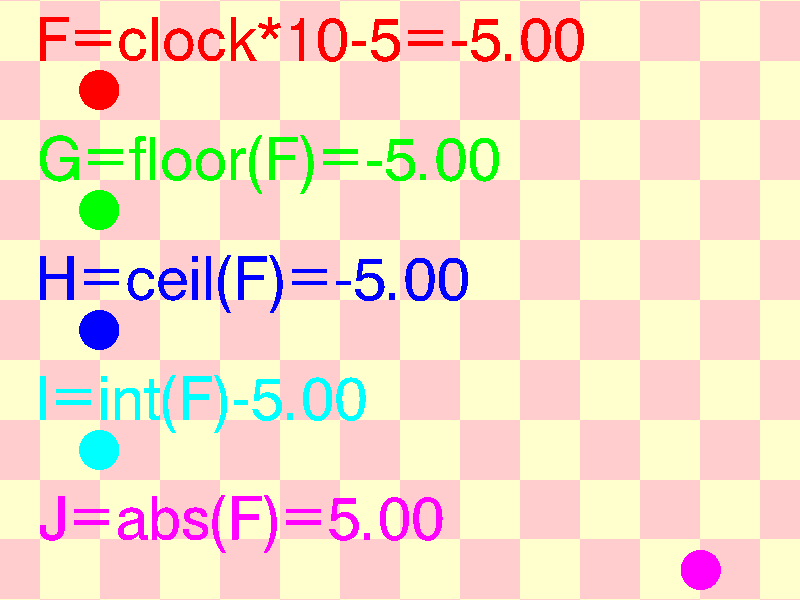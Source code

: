 // Persistence Of Vision raytracer version 3.5 sample file.
// Demonstrates various new float math functions.
// Animate this scene with clock values +ki0.0 to +kf1.0


global_settings { assumed_gamma 2.2 }

#declare F = clock*10-5;
#declare G = floor(F);
#declare H = ceil(F);
#declare I = int(F);
#declare J = abs(F);

#include "colors.inc"

#declare Rad=1/3;
#declare TFudge=<-6,0,0.2>;
#declare Font="cyrvetic.ttf"

camera {
   location  <0, 0, -120>
   direction <0, 0,  12>
   look_at   <0, 0,   0>
}

light_source { <5000, 10000, -20000> color White}
plane { z, Rad hollow on pigment {checker color rgb <1,.8,.8> color rgb <1,1,.8>}}

union{
 text{ttf Font concat("F=clock*10-5=",str(F,0,2)),0.1,0 translate TFudge}
 sphere {<F,-0.5,0>,Rad}
 pigment{Red} translate 4*y
}

union{
 text{ttf Font concat("G=floor(F)=",str(G,0,2)),0.1,0 translate TFudge}
 sphere {<G,-0.5,0>,Rad}
 pigment{Green} translate 2*y
}

union{
 text{ttf Font concat("H=ceil(F)=",str(H,0,2)),0.1,0 translate TFudge}
 sphere {<H,-0.5,0>,Rad}
 pigment{Blue} translate 0*y
}

union{
 text{ttf Font concat("I=int(F)",str(I,0,2)),0.1,0 translate TFudge}
 sphere {<I,-0.5,0>,Rad}
 pigment{Cyan} translate -2*y
}

union{
 text{ttf Font concat("J=abs(F)=",str(J,0,2)),0.1,0 translate TFudge}
 sphere {<J,-0.5,0>,Rad}
 pigment{Magenta} translate -4*y
}

